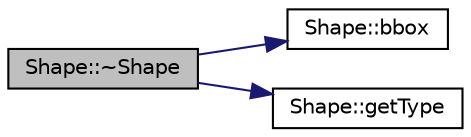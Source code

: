 digraph "Shape::~Shape"
{
  edge [fontname="Helvetica",fontsize="10",labelfontname="Helvetica",labelfontsize="10"];
  node [fontname="Helvetica",fontsize="10",shape=record];
  rankdir="LR";
  Node1 [label="Shape::~Shape",height=0.2,width=0.4,color="black", fillcolor="grey75", style="filled", fontcolor="black"];
  Node1 -> Node2 [color="midnightblue",fontsize="10",style="solid",fontname="Helvetica"];
  Node2 [label="Shape::bbox",height=0.2,width=0.4,color="black", fillcolor="white", style="filled",URL="$class_shape.html#aa7c582d58e2499acbad35622eb5f2a71"];
  Node1 -> Node3 [color="midnightblue",fontsize="10",style="solid",fontname="Helvetica"];
  Node3 [label="Shape::getType",height=0.2,width=0.4,color="black", fillcolor="white", style="filled",URL="$class_shape.html#a1a4b4fa6764bc94365fec828de08d667"];
}
